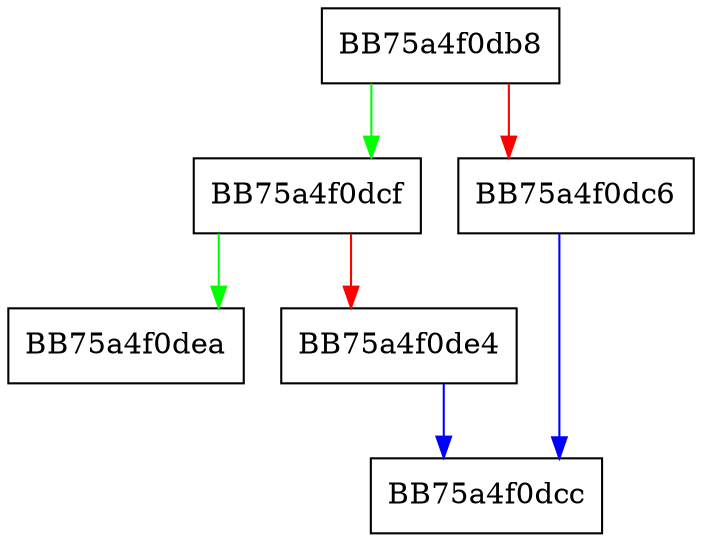 digraph update_sum3b_k {
  node [shape="box"];
  graph [splines=ortho];
  BB75a4f0db8 -> BB75a4f0dcf [color="green"];
  BB75a4f0db8 -> BB75a4f0dc6 [color="red"];
  BB75a4f0dc6 -> BB75a4f0dcc [color="blue"];
  BB75a4f0dcf -> BB75a4f0dea [color="green"];
  BB75a4f0dcf -> BB75a4f0de4 [color="red"];
  BB75a4f0de4 -> BB75a4f0dcc [color="blue"];
}